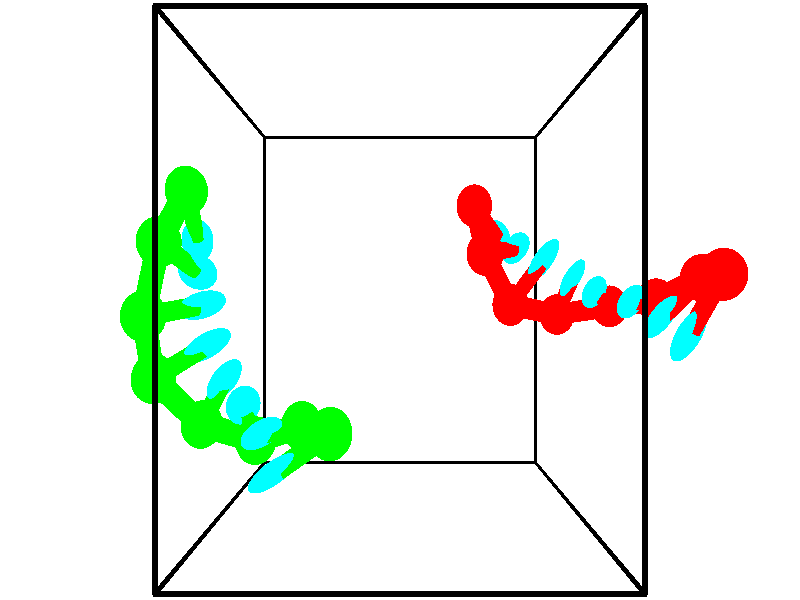 // switches for output
#declare DRAW_BASES = 1; // possible values are 0, 1; only relevant for DNA ribbons
#declare DRAW_BASES_TYPE = 3; // possible values are 1, 2, 3; only relevant for DNA ribbons
#declare DRAW_FOG = 0; // set to 1 to enable fog

#include "colors.inc"

#include "transforms.inc"
background { rgb <1, 1, 1>}

#default {
   normal{
       ripples 0.25
       frequency 0.20
       turbulence 0.2
       lambda 5
   }
	finish {
		phong 0.1
		phong_size 40.
	}
}

// original window dimensions: 1024x640


// camera settings

camera {
	sky <-0, 1, 0>
	up <-0, 1, 0>
	right 1.6 * <1, 0, 0>
	location <2.5, 2.5, 11.1562>
	look_at <2.5, 2.5, 2.5>
	direction <0, 0, -8.6562>
	angle 67.0682
}


# declare cpy_camera_pos = <2.5, 2.5, 11.1562>;
# if (DRAW_FOG = 1)
fog {
	fog_type 2
	up vnormalize(cpy_camera_pos)
	color rgbt<1,1,1,0.3>
	distance 1e-5
	fog_alt 3e-3
	fog_offset 4
}
# end


// LIGHTS

# declare lum = 6;
global_settings {
	ambient_light rgb lum * <0.05, 0.05, 0.05>
	max_trace_level 15
}# declare cpy_direct_light_amount = 0.25;
light_source
{	1000 * <-1, -1, 1>,
	rgb lum * cpy_direct_light_amount
	parallel
}

light_source
{	1000 * <1, 1, -1>,
	rgb lum * cpy_direct_light_amount
	parallel
}

// strand 0

// nucleotide -1

// particle -1
sphere {
	<3.554246, 3.614238, 2.585876> 0.250000
	pigment { color rgbt <1,0,0,0> }
	no_shadow
}
cylinder {
	<3.792908, 3.407249, 2.340527>,  <3.936105, 3.283056, 2.193317>, 0.100000
	pigment { color rgbt <1,0,0,0> }
	no_shadow
}
cylinder {
	<3.792908, 3.407249, 2.340527>,  <3.554246, 3.614238, 2.585876>, 0.100000
	pigment { color rgbt <1,0,0,0> }
	no_shadow
}

// particle -1
sphere {
	<3.792908, 3.407249, 2.340527> 0.100000
	pigment { color rgbt <1,0,0,0> }
	no_shadow
}
sphere {
	0, 1
	scale<0.080000,0.200000,0.300000>
	matrix <0.604478, -0.212928, 0.767638,
		-0.527835, -0.828786, 0.185755,
		0.596655, -0.517471, -0.613373,
		3.971904, 3.252008, 2.156515>
	pigment { color rgbt <0,1,1,0> }
	no_shadow
}
cylinder {
	<3.661088, 3.025799, 2.910800>,  <3.554246, 3.614238, 2.585876>, 0.130000
	pigment { color rgbt <1,0,0,0> }
	no_shadow
}

// nucleotide -1

// particle -1
sphere {
	<3.661088, 3.025799, 2.910800> 0.250000
	pigment { color rgbt <1,0,0,0> }
	no_shadow
}
cylinder {
	<3.954506, 3.081406, 2.644691>,  <4.130557, 3.114770, 2.485026>, 0.100000
	pigment { color rgbt <1,0,0,0> }
	no_shadow
}
cylinder {
	<3.954506, 3.081406, 2.644691>,  <3.661088, 3.025799, 2.910800>, 0.100000
	pigment { color rgbt <1,0,0,0> }
	no_shadow
}

// particle -1
sphere {
	<3.954506, 3.081406, 2.644691> 0.100000
	pigment { color rgbt <1,0,0,0> }
	no_shadow
}
sphere {
	0, 1
	scale<0.080000,0.200000,0.300000>
	matrix <0.651714, -0.421592, 0.630499,
		-0.192822, -0.896066, -0.399856,
		0.733545, 0.139018, -0.665271,
		4.174570, 3.123111, 2.445110>
	pigment { color rgbt <0,1,1,0> }
	no_shadow
}
cylinder {
	<4.067533, 2.443077, 2.574860>,  <3.661088, 3.025799, 2.910800>, 0.130000
	pigment { color rgbt <1,0,0,0> }
	no_shadow
}

// nucleotide -1

// particle -1
sphere {
	<4.067533, 2.443077, 2.574860> 0.250000
	pigment { color rgbt <1,0,0,0> }
	no_shadow
}
cylinder {
	<4.326920, 2.744217, 2.619949>,  <4.482552, 2.924901, 2.647003>, 0.100000
	pigment { color rgbt <1,0,0,0> }
	no_shadow
}
cylinder {
	<4.326920, 2.744217, 2.619949>,  <4.067533, 2.443077, 2.574860>, 0.100000
	pigment { color rgbt <1,0,0,0> }
	no_shadow
}

// particle -1
sphere {
	<4.326920, 2.744217, 2.619949> 0.100000
	pigment { color rgbt <1,0,0,0> }
	no_shadow
}
sphere {
	0, 1
	scale<0.080000,0.200000,0.300000>
	matrix <0.536686, -0.557154, 0.633678,
		0.539869, -0.350422, -0.765340,
		0.648467, 0.752850, 0.112724,
		4.521460, 2.970072, 2.653767>
	pigment { color rgbt <0,1,1,0> }
	no_shadow
}
cylinder {
	<4.820404, 2.320395, 2.217341>,  <4.067533, 2.443077, 2.574860>, 0.130000
	pigment { color rgbt <1,0,0,0> }
	no_shadow
}

// nucleotide -1

// particle -1
sphere {
	<4.820404, 2.320395, 2.217341> 0.250000
	pigment { color rgbt <1,0,0,0> }
	no_shadow
}
cylinder {
	<4.863651, 2.567177, 2.529156>,  <4.889600, 2.715246, 2.716244>, 0.100000
	pigment { color rgbt <1,0,0,0> }
	no_shadow
}
cylinder {
	<4.863651, 2.567177, 2.529156>,  <4.820404, 2.320395, 2.217341>, 0.100000
	pigment { color rgbt <1,0,0,0> }
	no_shadow
}

// particle -1
sphere {
	<4.863651, 2.567177, 2.529156> 0.100000
	pigment { color rgbt <1,0,0,0> }
	no_shadow
}
sphere {
	0, 1
	scale<0.080000,0.200000,0.300000>
	matrix <0.574069, -0.678930, 0.457709,
		0.811637, 0.398021, -0.427580,
		0.108119, 0.616954, 0.779537,
		4.896087, 2.752263, 2.763017>
	pigment { color rgbt <0,1,1,0> }
	no_shadow
}
cylinder {
	<5.519205, 2.424487, 2.449981>,  <4.820404, 2.320395, 2.217341>, 0.130000
	pigment { color rgbt <1,0,0,0> }
	no_shadow
}

// nucleotide -1

// particle -1
sphere {
	<5.519205, 2.424487, 2.449981> 0.250000
	pigment { color rgbt <1,0,0,0> }
	no_shadow
}
cylinder {
	<5.293724, 2.517136, 2.767117>,  <5.158436, 2.572725, 2.957398>, 0.100000
	pigment { color rgbt <1,0,0,0> }
	no_shadow
}
cylinder {
	<5.293724, 2.517136, 2.767117>,  <5.519205, 2.424487, 2.449981>, 0.100000
	pigment { color rgbt <1,0,0,0> }
	no_shadow
}

// particle -1
sphere {
	<5.293724, 2.517136, 2.767117> 0.100000
	pigment { color rgbt <1,0,0,0> }
	no_shadow
}
sphere {
	0, 1
	scale<0.080000,0.200000,0.300000>
	matrix <0.589982, -0.558869, 0.582741,
		0.578068, 0.796252, 0.178382,
		-0.563701, 0.231622, 0.792838,
		5.124614, 2.586622, 3.004968>
	pigment { color rgbt <0,1,1,0> }
	no_shadow
}
cylinder {
	<5.999809, 2.496493, 2.901707>,  <5.519205, 2.424487, 2.449981>, 0.130000
	pigment { color rgbt <1,0,0,0> }
	no_shadow
}

// nucleotide -1

// particle -1
sphere {
	<5.999809, 2.496493, 2.901707> 0.250000
	pigment { color rgbt <1,0,0,0> }
	no_shadow
}
cylinder {
	<5.703041, 2.487915, 3.169765>,  <5.524981, 2.482768, 3.330601>, 0.100000
	pigment { color rgbt <1,0,0,0> }
	no_shadow
}
cylinder {
	<5.703041, 2.487915, 3.169765>,  <5.999809, 2.496493, 2.901707>, 0.100000
	pigment { color rgbt <1,0,0,0> }
	no_shadow
}

// particle -1
sphere {
	<5.703041, 2.487915, 3.169765> 0.100000
	pigment { color rgbt <1,0,0,0> }
	no_shadow
}
sphere {
	0, 1
	scale<0.080000,0.200000,0.300000>
	matrix <0.603324, -0.457376, 0.653304,
		0.292498, 0.889015, 0.352275,
		-0.741920, -0.021446, 0.670146,
		5.480465, 2.481481, 3.370809>
	pigment { color rgbt <0,1,1,0> }
	no_shadow
}
cylinder {
	<6.288342, 2.731288, 3.578057>,  <5.999809, 2.496493, 2.901707>, 0.130000
	pigment { color rgbt <1,0,0,0> }
	no_shadow
}

// nucleotide -1

// particle -1
sphere {
	<6.288342, 2.731288, 3.578057> 0.250000
	pigment { color rgbt <1,0,0,0> }
	no_shadow
}
cylinder {
	<5.970264, 2.499260, 3.648693>,  <5.779418, 2.360043, 3.691075>, 0.100000
	pigment { color rgbt <1,0,0,0> }
	no_shadow
}
cylinder {
	<5.970264, 2.499260, 3.648693>,  <6.288342, 2.731288, 3.578057>, 0.100000
	pigment { color rgbt <1,0,0,0> }
	no_shadow
}

// particle -1
sphere {
	<5.970264, 2.499260, 3.648693> 0.100000
	pigment { color rgbt <1,0,0,0> }
	no_shadow
}
sphere {
	0, 1
	scale<0.080000,0.200000,0.300000>
	matrix <0.514787, -0.491957, 0.702120,
		-0.320404, 0.649228, 0.689815,
		-0.795195, -0.580070, 0.176590,
		5.731706, 2.325239, 3.701670>
	pigment { color rgbt <0,1,1,0> }
	no_shadow
}
cylinder {
	<6.163445, 2.742697, 4.309387>,  <6.288342, 2.731288, 3.578057>, 0.130000
	pigment { color rgbt <1,0,0,0> }
	no_shadow
}

// nucleotide -1

// particle -1
sphere {
	<6.163445, 2.742697, 4.309387> 0.250000
	pigment { color rgbt <1,0,0,0> }
	no_shadow
}
cylinder {
	<6.007679, 2.403603, 4.165333>,  <5.914219, 2.200146, 4.078900>, 0.100000
	pigment { color rgbt <1,0,0,0> }
	no_shadow
}
cylinder {
	<6.007679, 2.403603, 4.165333>,  <6.163445, 2.742697, 4.309387>, 0.100000
	pigment { color rgbt <1,0,0,0> }
	no_shadow
}

// particle -1
sphere {
	<6.007679, 2.403603, 4.165333> 0.100000
	pigment { color rgbt <1,0,0,0> }
	no_shadow
}
sphere {
	0, 1
	scale<0.080000,0.200000,0.300000>
	matrix <0.344468, -0.496669, 0.796657,
		-0.854223, 0.186176, 0.485429,
		-0.389416, -0.847737, -0.360134,
		5.890854, 2.149282, 4.057292>
	pigment { color rgbt <0,1,1,0> }
	no_shadow
}
// strand 1

// nucleotide -1

// particle -1
sphere {
	<1.715758, 1.248251, 4.386698> 0.250000
	pigment { color rgbt <0,1,0,0> }
	no_shadow
}
cylinder {
	<1.378889, 1.067253, 4.503998>,  <1.176768, 0.958654, 4.574378>, 0.100000
	pigment { color rgbt <0,1,0,0> }
	no_shadow
}
cylinder {
	<1.378889, 1.067253, 4.503998>,  <1.715758, 1.248251, 4.386698>, 0.100000
	pigment { color rgbt <0,1,0,0> }
	no_shadow
}

// particle -1
sphere {
	<1.378889, 1.067253, 4.503998> 0.100000
	pigment { color rgbt <0,1,0,0> }
	no_shadow
}
sphere {
	0, 1
	scale<0.080000,0.200000,0.300000>
	matrix <-0.539099, 0.695598, -0.474886,
		0.010899, -0.558026, -0.829752,
		-0.842172, -0.452494, 0.293249,
		1.126237, 0.931505, 4.591972>
	pigment { color rgbt <0,1,1,0> }
	no_shadow
}
cylinder {
	<1.288769, 1.209317, 3.716651>,  <1.715758, 1.248251, 4.386698>, 0.130000
	pigment { color rgbt <0,1,0,0> }
	no_shadow
}

// nucleotide -1

// particle -1
sphere {
	<1.288769, 1.209317, 3.716651> 0.250000
	pigment { color rgbt <0,1,0,0> }
	no_shadow
}
cylinder {
	<1.088591, 1.227425, 4.062485>,  <0.968484, 1.238289, 4.269985>, 0.100000
	pigment { color rgbt <0,1,0,0> }
	no_shadow
}
cylinder {
	<1.088591, 1.227425, 4.062485>,  <1.288769, 1.209317, 3.716651>, 0.100000
	pigment { color rgbt <0,1,0,0> }
	no_shadow
}

// particle -1
sphere {
	<1.088591, 1.227425, 4.062485> 0.100000
	pigment { color rgbt <0,1,0,0> }
	no_shadow
}
sphere {
	0, 1
	scale<0.080000,0.200000,0.300000>
	matrix <-0.646540, 0.644619, -0.407986,
		-0.575796, -0.763163, -0.293328,
		-0.500444, 0.045269, 0.864584,
		0.938457, 1.241005, 4.321860>
	pigment { color rgbt <0,1,1,0> }
	no_shadow
}
cylinder {
	<0.687537, 1.025663, 3.560203>,  <1.288769, 1.209317, 3.716651>, 0.130000
	pigment { color rgbt <0,1,0,0> }
	no_shadow
}

// nucleotide -1

// particle -1
sphere {
	<0.687537, 1.025663, 3.560203> 0.250000
	pigment { color rgbt <0,1,0,0> }
	no_shadow
}
cylinder {
	<0.677647, 1.280182, 3.868622>,  <0.671712, 1.432893, 4.053673>, 0.100000
	pigment { color rgbt <0,1,0,0> }
	no_shadow
}
cylinder {
	<0.677647, 1.280182, 3.868622>,  <0.687537, 1.025663, 3.560203>, 0.100000
	pigment { color rgbt <0,1,0,0> }
	no_shadow
}

// particle -1
sphere {
	<0.677647, 1.280182, 3.868622> 0.100000
	pigment { color rgbt <0,1,0,0> }
	no_shadow
}
sphere {
	0, 1
	scale<0.080000,0.200000,0.300000>
	matrix <-0.497063, 0.661361, -0.561720,
		-0.867362, -0.397149, 0.299927,
		-0.024726, 0.636298, 0.771047,
		0.670229, 1.471071, 4.099936>
	pigment { color rgbt <0,1,1,0> }
	no_shadow
}
cylinder {
	<0.009562, 1.197832, 3.573870>,  <0.687537, 1.025663, 3.560203>, 0.130000
	pigment { color rgbt <0,1,0,0> }
	no_shadow
}

// nucleotide -1

// particle -1
sphere {
	<0.009562, 1.197832, 3.573870> 0.250000
	pigment { color rgbt <0,1,0,0> }
	no_shadow
}
cylinder {
	<0.224279, 1.481941, 3.756020>,  <0.353110, 1.652406, 3.865309>, 0.100000
	pigment { color rgbt <0,1,0,0> }
	no_shadow
}
cylinder {
	<0.224279, 1.481941, 3.756020>,  <0.009562, 1.197832, 3.573870>, 0.100000
	pigment { color rgbt <0,1,0,0> }
	no_shadow
}

// particle -1
sphere {
	<0.224279, 1.481941, 3.756020> 0.100000
	pigment { color rgbt <0,1,0,0> }
	no_shadow
}
sphere {
	0, 1
	scale<0.080000,0.200000,0.300000>
	matrix <-0.563409, 0.703517, -0.433168,
		-0.628031, -0.024040, 0.777817,
		0.536794, 0.710272, 0.455375,
		0.385318, 1.695023, 3.892632>
	pigment { color rgbt <0,1,1,0> }
	no_shadow
}
cylinder {
	<-0.443562, 1.718035, 3.947432>,  <0.009562, 1.197832, 3.573870>, 0.130000
	pigment { color rgbt <0,1,0,0> }
	no_shadow
}

// nucleotide -1

// particle -1
sphere {
	<-0.443562, 1.718035, 3.947432> 0.250000
	pigment { color rgbt <0,1,0,0> }
	no_shadow
}
cylinder {
	<-0.092253, 1.902809, 3.898033>,  <0.118533, 2.013674, 3.868394>, 0.100000
	pigment { color rgbt <0,1,0,0> }
	no_shadow
}
cylinder {
	<-0.092253, 1.902809, 3.898033>,  <-0.443562, 1.718035, 3.947432>, 0.100000
	pigment { color rgbt <0,1,0,0> }
	no_shadow
}

// particle -1
sphere {
	<-0.092253, 1.902809, 3.898033> 0.100000
	pigment { color rgbt <0,1,0,0> }
	no_shadow
}
sphere {
	0, 1
	scale<0.080000,0.200000,0.300000>
	matrix <-0.461464, 0.751194, -0.471974,
		-0.125253, 0.471511, 0.872920,
		0.878273, 0.461937, -0.123496,
		0.171229, 2.041390, 3.860984>
	pigment { color rgbt <0,1,1,0> }
	no_shadow
}
cylinder {
	<-0.488328, 2.342684, 4.125997>,  <-0.443562, 1.718035, 3.947432>, 0.130000
	pigment { color rgbt <0,1,0,0> }
	no_shadow
}

// nucleotide -1

// particle -1
sphere {
	<-0.488328, 2.342684, 4.125997> 0.250000
	pigment { color rgbt <0,1,0,0> }
	no_shadow
}
cylinder {
	<-0.175705, 2.401550, 3.883507>,  <0.011869, 2.436870, 3.738013>, 0.100000
	pigment { color rgbt <0,1,0,0> }
	no_shadow
}
cylinder {
	<-0.175705, 2.401550, 3.883507>,  <-0.488328, 2.342684, 4.125997>, 0.100000
	pigment { color rgbt <0,1,0,0> }
	no_shadow
}

// particle -1
sphere {
	<-0.175705, 2.401550, 3.883507> 0.100000
	pigment { color rgbt <0,1,0,0> }
	no_shadow
}
sphere {
	0, 1
	scale<0.080000,0.200000,0.300000>
	matrix <-0.499536, 0.729727, -0.466865,
		0.373671, 0.667713, 0.643839,
		0.781559, 0.147167, -0.606224,
		0.058763, 2.445700, 3.701639>
	pigment { color rgbt <0,1,1,0> }
	no_shadow
}
cylinder {
	<-0.322454, 3.066825, 4.087361>,  <-0.488328, 2.342684, 4.125997>, 0.130000
	pigment { color rgbt <0,1,0,0> }
	no_shadow
}

// nucleotide -1

// particle -1
sphere {
	<-0.322454, 3.066825, 4.087361> 0.250000
	pigment { color rgbt <0,1,0,0> }
	no_shadow
}
cylinder {
	<-0.172005, 2.910652, 3.751244>,  <-0.081735, 2.816948, 3.549573>, 0.100000
	pigment { color rgbt <0,1,0,0> }
	no_shadow
}
cylinder {
	<-0.172005, 2.910652, 3.751244>,  <-0.322454, 3.066825, 4.087361>, 0.100000
	pigment { color rgbt <0,1,0,0> }
	no_shadow
}

// particle -1
sphere {
	<-0.172005, 2.910652, 3.751244> 0.100000
	pigment { color rgbt <0,1,0,0> }
	no_shadow
}
sphere {
	0, 1
	scale<0.080000,0.200000,0.300000>
	matrix <-0.531503, 0.651935, -0.540819,
		0.758971, 0.650033, 0.037691,
		0.376123, -0.390433, -0.840294,
		-0.059168, 2.793522, 3.499155>
	pigment { color rgbt <0,1,1,0> }
	no_shadow
}
cylinder {
	<-0.112795, 3.615565, 3.766537>,  <-0.322454, 3.066825, 4.087361>, 0.130000
	pigment { color rgbt <0,1,0,0> }
	no_shadow
}

// nucleotide -1

// particle -1
sphere {
	<-0.112795, 3.615565, 3.766537> 0.250000
	pigment { color rgbt <0,1,0,0> }
	no_shadow
}
cylinder {
	<-0.133213, 3.344978, 3.472656>,  <-0.145464, 3.182626, 3.296328>, 0.100000
	pigment { color rgbt <0,1,0,0> }
	no_shadow
}
cylinder {
	<-0.133213, 3.344978, 3.472656>,  <-0.112795, 3.615565, 3.766537>, 0.100000
	pigment { color rgbt <0,1,0,0> }
	no_shadow
}

// particle -1
sphere {
	<-0.133213, 3.344978, 3.472656> 0.100000
	pigment { color rgbt <0,1,0,0> }
	no_shadow
}
sphere {
	0, 1
	scale<0.080000,0.200000,0.300000>
	matrix <-0.477897, 0.662511, -0.576796,
		0.876932, 0.321669, -0.357100,
		-0.051046, -0.676467, -0.734701,
		-0.148527, 3.142038, 3.252246>
	pigment { color rgbt <0,1,1,0> }
	no_shadow
}
// box output
cylinder {
	<0.000000, 0.000000, 0.000000>,  <5.000000, 0.000000, 0.000000>, 0.025000
	pigment { color rgbt <0,0,0,0> }
	no_shadow
}
cylinder {
	<0.000000, 0.000000, 0.000000>,  <0.000000, 5.000000, 0.000000>, 0.025000
	pigment { color rgbt <0,0,0,0> }
	no_shadow
}
cylinder {
	<0.000000, 0.000000, 0.000000>,  <0.000000, 0.000000, 5.000000>, 0.025000
	pigment { color rgbt <0,0,0,0> }
	no_shadow
}
cylinder {
	<5.000000, 5.000000, 5.000000>,  <0.000000, 5.000000, 5.000000>, 0.025000
	pigment { color rgbt <0,0,0,0> }
	no_shadow
}
cylinder {
	<5.000000, 5.000000, 5.000000>,  <5.000000, 0.000000, 5.000000>, 0.025000
	pigment { color rgbt <0,0,0,0> }
	no_shadow
}
cylinder {
	<5.000000, 5.000000, 5.000000>,  <5.000000, 5.000000, 0.000000>, 0.025000
	pigment { color rgbt <0,0,0,0> }
	no_shadow
}
cylinder {
	<0.000000, 0.000000, 5.000000>,  <0.000000, 5.000000, 5.000000>, 0.025000
	pigment { color rgbt <0,0,0,0> }
	no_shadow
}
cylinder {
	<0.000000, 0.000000, 5.000000>,  <5.000000, 0.000000, 5.000000>, 0.025000
	pigment { color rgbt <0,0,0,0> }
	no_shadow
}
cylinder {
	<5.000000, 5.000000, 0.000000>,  <0.000000, 5.000000, 0.000000>, 0.025000
	pigment { color rgbt <0,0,0,0> }
	no_shadow
}
cylinder {
	<5.000000, 5.000000, 0.000000>,  <5.000000, 0.000000, 0.000000>, 0.025000
	pigment { color rgbt <0,0,0,0> }
	no_shadow
}
cylinder {
	<5.000000, 0.000000, 5.000000>,  <5.000000, 0.000000, 0.000000>, 0.025000
	pigment { color rgbt <0,0,0,0> }
	no_shadow
}
cylinder {
	<0.000000, 5.000000, 0.000000>,  <0.000000, 5.000000, 5.000000>, 0.025000
	pigment { color rgbt <0,0,0,0> }
	no_shadow
}
// end of box output
